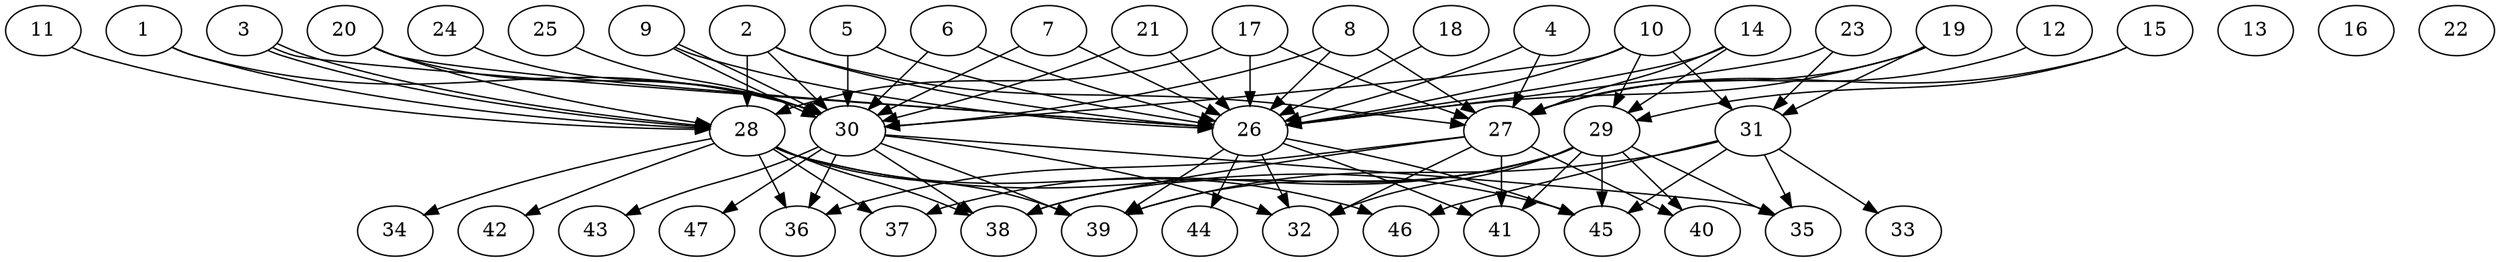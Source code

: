 // DAG (tier=3-complex, mode=compute, n=47, ccr=0.488, fat=0.787, density=0.684, regular=0.229, jump=0.238, mindata=1048576, maxdata=16777216)
// DAG automatically generated by daggen at Sun Aug 24 16:33:35 2025
// /home/ermia/Project/Environments/daggen/bin/daggen --dot --ccr 0.488 --fat 0.787 --regular 0.229 --density 0.684 --jump 0.238 --mindata 1048576 --maxdata 16777216 -n 47 
digraph G {
  1 [size="19739339998381456", alpha="0.08", expect_size="9869669999190728"]
  1 -> 28 [size ="492463668068352"]
  1 -> 30 [size ="492463668068352"]
  2 [size="200901797891044384", alpha="0.04", expect_size="100450898945522192"]
  2 -> 26 [size ="182320053092352"]
  2 -> 27 [size ="182320053092352"]
  2 -> 28 [size ="182320053092352"]
  2 -> 30 [size ="182320053092352"]
  3 [size="1142146607313990975488", alpha="0.13", expect_size="571073303656995487744"]
  3 -> 26 [size ="874120334016512"]
  3 -> 28 [size ="874120334016512"]
  3 -> 28 [size ="874120334016512"]
  4 [size="4599438587532818432", alpha="0.14", expect_size="2299719293766409216"]
  4 -> 26 [size ="2116991024365568"]
  4 -> 27 [size ="2116991024365568"]
  5 [size="59197889236994883584", alpha="0.20", expect_size="29598944618497441792"]
  5 -> 26 [size ="121514322034688"]
  5 -> 30 [size ="121514322034688"]
  6 [size="46710764453402509312", alpha="0.13", expect_size="23355382226701254656"]
  6 -> 26 [size ="103761116659712"]
  6 -> 30 [size ="103761116659712"]
  7 [size="12562653500871586", alpha="0.16", expect_size="6281326750435793"]
  7 -> 26 [size ="275903204556800"]
  7 -> 30 [size ="275903204556800"]
  8 [size="511314893375507200", alpha="0.16", expect_size="255657446687753600"]
  8 -> 26 [size ="346286981120000"]
  8 -> 27 [size ="346286981120000"]
  8 -> 30 [size ="346286981120000"]
  9 [size="4524257235031400", alpha="0.05", expect_size="2262128617515700"]
  9 -> 26 [size ="12281760972800"]
  9 -> 30 [size ="12281760972800"]
  9 -> 30 [size ="12281760972800"]
  10 [size="225267122913476083712", alpha="0.18", expect_size="112633561456738041856"]
  10 -> 26 [size ="296179636109312"]
  10 -> 29 [size ="296179636109312"]
  10 -> 30 [size ="296179636109312"]
  10 -> 31 [size ="296179636109312"]
  11 [size="35590538694387760", alpha="0.01", expect_size="17795269347193880"]
  11 -> 28 [size ="31701690482688"]
  12 [size="7488043885408295", alpha="0.04", expect_size="3744021942704147"]
  12 -> 27 [size ="9622077308928"]
  13 [size="693977777144346968064", alpha="0.13", expect_size="346988888572173484032"]
  14 [size="35198791199055432", alpha="0.15", expect_size="17599395599527716"]
  14 -> 26 [size ="552008524234752"]
  14 -> 27 [size ="552008524234752"]
  14 -> 29 [size ="552008524234752"]
  15 [size="2286155541491181824", alpha="0.00", expect_size="1143077770745590912"]
  15 -> 27 [size ="1062438308937728"]
  15 -> 29 [size ="1062438308937728"]
  16 [size="23469907131827748864", alpha="0.03", expect_size="11734953565913874432"]
  17 [size="2315955814318512", alpha="0.08", expect_size="1157977907159256"]
  17 -> 26 [size ="36572183396352"]
  17 -> 27 [size ="36572183396352"]
  17 -> 28 [size ="36572183396352"]
  18 [size="388050907083632017408", alpha="0.09", expect_size="194025453541816008704"]
  18 -> 26 [size ="425613886226432"]
  19 [size="309358812515268992", alpha="0.04", expect_size="154679406257634496"]
  19 -> 26 [size ="126415685025792"]
  19 -> 27 [size ="126415685025792"]
  19 -> 31 [size ="126415685025792"]
  20 [size="561227739702658", alpha="0.11", expect_size="280613869851329"]
  20 -> 26 [size ="30378580508672"]
  20 -> 28 [size ="30378580508672"]
  20 -> 30 [size ="30378580508672"]
  21 [size="576143045386330701824", alpha="0.18", expect_size="288071522693165350912"]
  21 -> 26 [size ="553915523268608"]
  21 -> 30 [size ="553915523268608"]
  22 [size="842944525369344000000", alpha="0.04", expect_size="421472262684672000000"]
  23 [size="2989033483439943", alpha="0.06", expect_size="1494516741719971"]
  23 -> 26 [size ="126025212100608"]
  23 -> 31 [size ="126025212100608"]
  24 [size="127807479855830496", alpha="0.08", expect_size="63903739927915248"]
  24 -> 30 [size ="311935455199232"]
  25 [size="571639780857478", alpha="0.08", expect_size="285819890428739"]
  25 -> 30 [size ="10768363814912"]
  26 [size="648710799106902272", alpha="0.17", expect_size="324355399553451136"]
  26 -> 32 [size ="1030768872652800"]
  26 -> 39 [size ="1030768872652800"]
  26 -> 41 [size ="1030768872652800"]
  26 -> 44 [size ="1030768872652800"]
  26 -> 45 [size ="1030768872652800"]
  27 [size="2682656871876586496", alpha="0.00", expect_size="1341328435938293248"]
  27 -> 32 [size ="2048524321554432"]
  27 -> 36 [size ="2048524321554432"]
  27 -> 38 [size ="2048524321554432"]
  27 -> 40 [size ="2048524321554432"]
  27 -> 41 [size ="2048524321554432"]
  28 [size="838019837611298783232", alpha="0.20", expect_size="419009918805649391616"]
  28 -> 34 [size ="711092644872192"]
  28 -> 36 [size ="711092644872192"]
  28 -> 37 [size ="711092644872192"]
  28 -> 38 [size ="711092644872192"]
  28 -> 39 [size ="711092644872192"]
  28 -> 42 [size ="711092644872192"]
  28 -> 45 [size ="711092644872192"]
  28 -> 46 [size ="711092644872192"]
  29 [size="3992292334396728410112", alpha="0.10", expect_size="1996146167198364205056"]
  29 -> 32 [size ="2013283234086912"]
  29 -> 35 [size ="2013283234086912"]
  29 -> 37 [size ="2013283234086912"]
  29 -> 38 [size ="2013283234086912"]
  29 -> 39 [size ="2013283234086912"]
  29 -> 40 [size ="2013283234086912"]
  29 -> 41 [size ="2013283234086912"]
  29 -> 45 [size ="2013283234086912"]
  30 [size="166645218159861170176", alpha="0.09", expect_size="83322609079930585088"]
  30 -> 32 [size ="242261958852608"]
  30 -> 35 [size ="242261958852608"]
  30 -> 36 [size ="242261958852608"]
  30 -> 38 [size ="242261958852608"]
  30 -> 39 [size ="242261958852608"]
  30 -> 43 [size ="242261958852608"]
  30 -> 47 [size ="242261958852608"]
  31 [size="3426800378359429726208", alpha="0.04", expect_size="1713400189179714863104"]
  31 -> 33 [size ="1818371117023232"]
  31 -> 35 [size ="1818371117023232"]
  31 -> 39 [size ="1818371117023232"]
  31 -> 45 [size ="1818371117023232"]
  31 -> 46 [size ="1818371117023232"]
  32 [size="36298424486227856", alpha="0.18", expect_size="18149212243113928"]
  33 [size="1356366177982480384", alpha="0.13", expect_size="678183088991240192"]
  34 [size="738229913797445812224", alpha="0.09", expect_size="369114956898722906112"]
  35 [size="830668828487712768000", alpha="0.01", expect_size="415334414243856384000"]
  36 [size="18979991983331740", alpha="0.18", expect_size="9489995991665870"]
  37 [size="93707653030226128", alpha="0.02", expect_size="46853826515113064"]
  38 [size="378992934342251776", alpha="0.10", expect_size="189496467171125888"]
  39 [size="3749974996461291569152", alpha="0.17", expect_size="1874987498230645784576"]
  40 [size="796668106303915163648", alpha="0.11", expect_size="398334053151957581824"]
  41 [size="15769777335012864", alpha="0.05", expect_size="7884888667506432"]
  42 [size="9974635078607676", alpha="0.16", expect_size="4987317539303838"]
  43 [size="121731177393868480", alpha="0.03", expect_size="60865588696934240"]
  44 [size="361763135880437888", alpha="0.20", expect_size="180881567940218944"]
  45 [size="53297617742586944", alpha="0.10", expect_size="26648808871293472"]
  46 [size="407995455348951482368", alpha="0.07", expect_size="203997727674475741184"]
  47 [size="4570321969202001920", alpha="0.10", expect_size="2285160984601000960"]
}